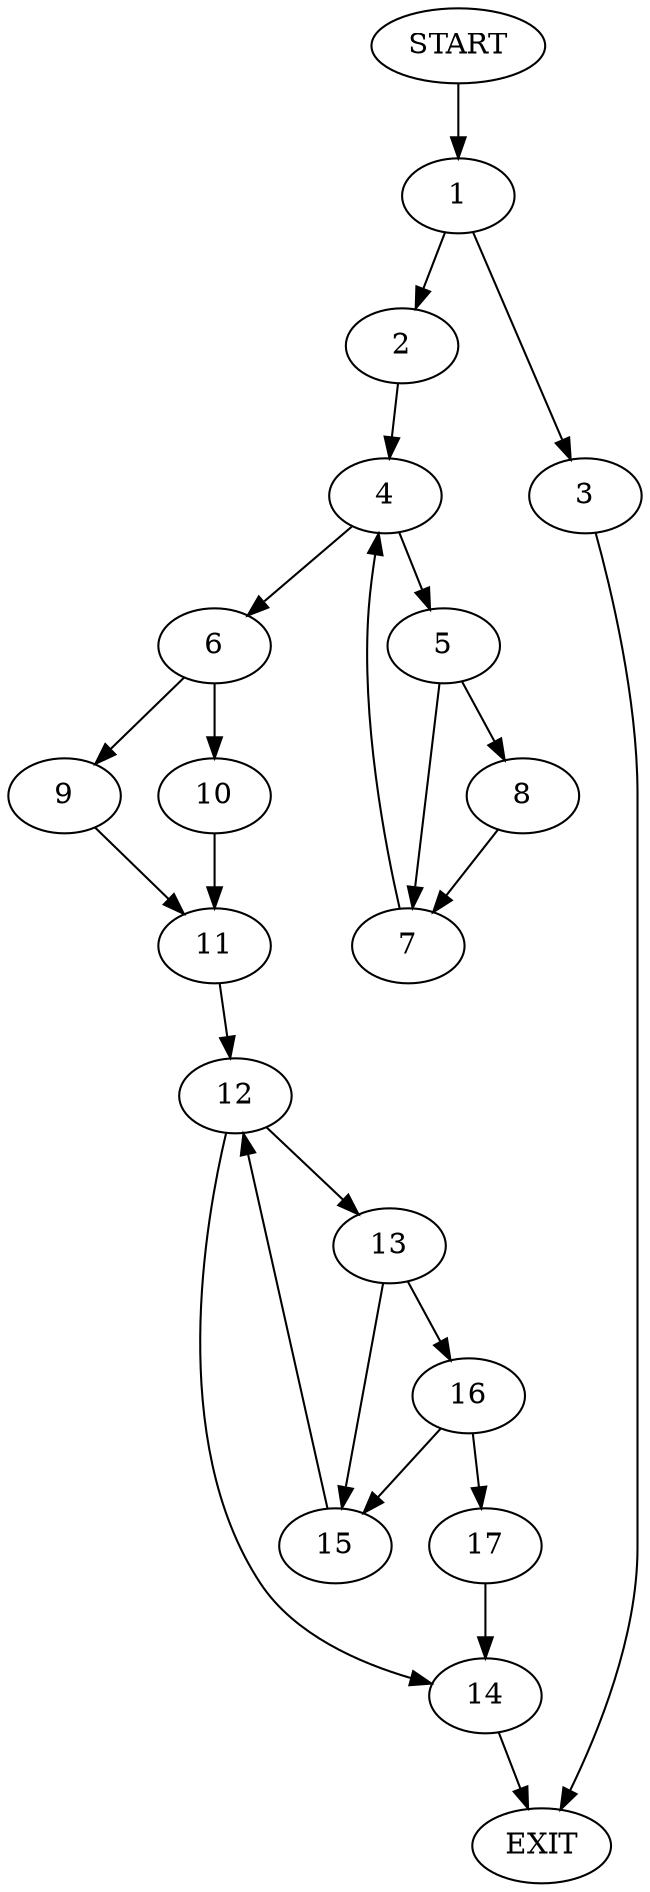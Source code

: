 digraph {
0 [label="START"]
18 [label="EXIT"]
0 -> 1
1 -> 2
1 -> 3
2 -> 4
3 -> 18
4 -> 5
4 -> 6
5 -> 7
5 -> 8
6 -> 9
6 -> 10
8 -> 7
7 -> 4
9 -> 11
10 -> 11
11 -> 12
12 -> 13
12 -> 14
13 -> 15
13 -> 16
14 -> 18
15 -> 12
16 -> 15
16 -> 17
17 -> 14
}
